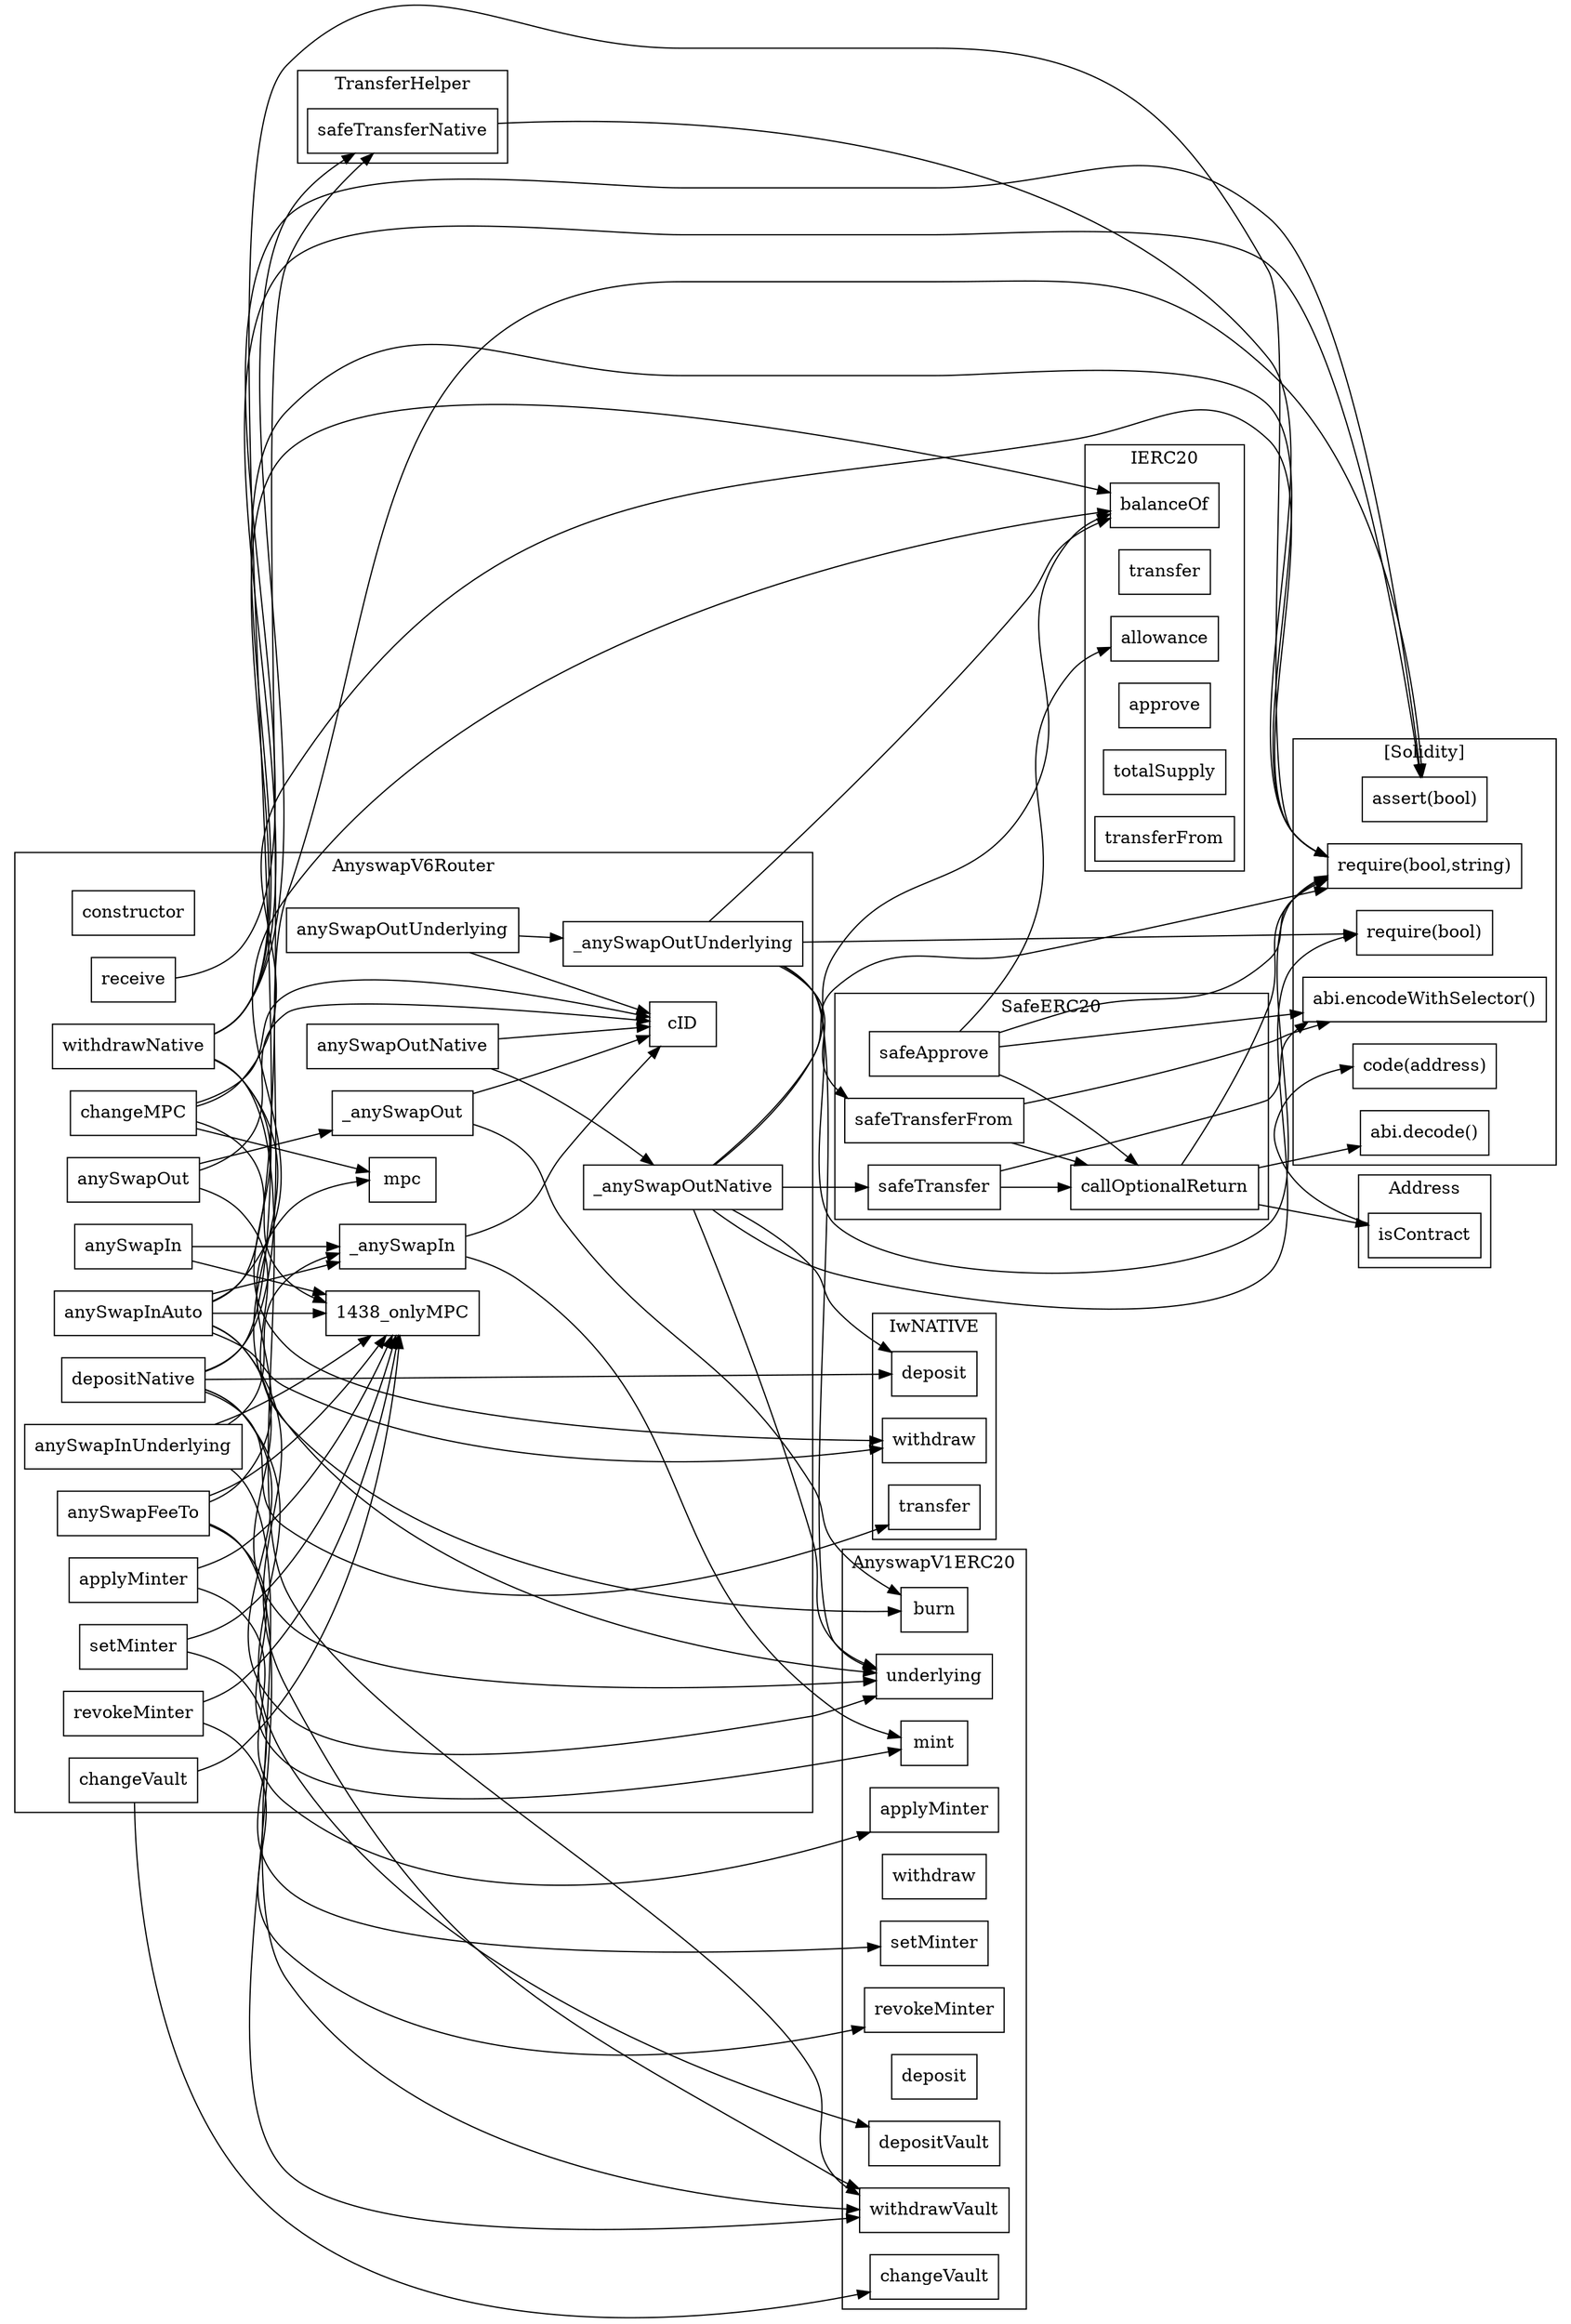 strict digraph {
rankdir="LR"
node [shape=box]
subgraph cluster_195_IERC20 {
label = "IERC20"
"195_allowance" [label="allowance"]
"195_transfer" [label="transfer"]
"195_balanceOf" [label="balanceOf"]
"195_approve" [label="approve"]
"195_totalSupply" [label="totalSupply"]
"195_transferFrom" [label="transferFrom"]
}subgraph cluster_359_SafeERC20 {
label = "SafeERC20"
"359_safeTransferFrom" [label="safeTransferFrom"]
"359_callOptionalReturn" [label="callOptionalReturn"]
"359_safeTransfer" [label="safeTransfer"]
"359_safeApprove" [label="safeApprove"]
"359_safeTransferFrom" -> "359_callOptionalReturn"
"359_safeTransfer" -> "359_callOptionalReturn"
"359_safeApprove" -> "359_callOptionalReturn"
}subgraph cluster_45_IwNATIVE {
label = "IwNATIVE"
"45_deposit" [label="deposit"]
"45_transfer" [label="transfer"]
"45_withdraw" [label="withdraw"]
}subgraph cluster_210_Address {
label = "Address"
"210_isContract" [label="isContract"]
}subgraph cluster_27_TransferHelper {
label = "TransferHelper"
"27_safeTransferNative" [label="safeTransferNative"]
}subgraph cluster_1438_AnyswapV6Router {
label = "AnyswapV6Router"
"1438_constructor" [label="constructor"]
"1438__anySwapOutUnderlying" [label="_anySwapOutUnderlying"]
"1438_withdrawNative" [label="withdrawNative"]
"1438_receive" [label="receive"]
"1438_anySwapOutUnderlying" [label="anySwapOutUnderlying"]
"1438_anySwapOut" [label="anySwapOut"]
"1438_applyMinter" [label="applyMinter"]
"1438__anySwapOut" [label="_anySwapOut"]
"1438_depositNative" [label="depositNative"]
"1438_anySwapInAuto" [label="anySwapInAuto"]
"1438_mpc" [label="mpc"]
"1438_changeMPC" [label="changeMPC"]
"1438__anySwapIn" [label="_anySwapIn"]
"1438_setMinter" [label="setMinter"]
"1438_anySwapIn" [label="anySwapIn"]
"1438_revokeMinter" [label="revokeMinter"]
"1438_anySwapInUnderlying" [label="anySwapInUnderlying"]
"1438__anySwapOutNative" [label="_anySwapOutNative"]
"1438_cID" [label="cID"]
"1438_anySwapOutNative" [label="anySwapOutNative"]
"1438_changeVault" [label="changeVault"]
"1438_anySwapFeeTo" [label="anySwapFeeTo"]
"1438_changeMPC" -> "1438_cID"
"1438_revokeMinter" -> "1438_onlyMPC"
"1438_anySwapFeeTo" -> "1438_onlyMPC"
"1438_anySwapOut" -> "1438__anySwapOut"
"1438_anySwapInUnderlying" -> "1438_onlyMPC"
"1438_changeMPC" -> "1438_onlyMPC"
"1438_changeVault" -> "1438_onlyMPC"
"1438_anySwapInUnderlying" -> "1438__anySwapIn"
"1438_anySwapOutUnderlying" -> "1438_cID"
"1438_anySwapOutNative" -> "1438_cID"
"1438_anySwapOutUnderlying" -> "1438__anySwapOutUnderlying"
"1438_anySwapOut" -> "1438_cID"
"1438_changeMPC" -> "1438_mpc"
"1438__anySwapOut" -> "1438_cID"
"1438_anySwapFeeTo" -> "1438_mpc"
"1438_setMinter" -> "1438_onlyMPC"
"1438__anySwapIn" -> "1438_cID"
"1438_anySwapInAuto" -> "1438_onlyMPC"
"1438_applyMinter" -> "1438_onlyMPC"
"1438_anySwapIn" -> "1438__anySwapIn"
"1438_anySwapIn" -> "1438_onlyMPC"
"1438_anySwapInAuto" -> "1438__anySwapIn"
"1438_anySwapOutNative" -> "1438__anySwapOutNative"
}subgraph cluster_127_AnyswapV1ERC20 {
label = "AnyswapV1ERC20"
"127_revokeMinter" [label="revokeMinter"]
"127_changeVault" [label="changeVault"]
"127_burn" [label="burn"]
"127_withdrawVault" [label="withdrawVault"]
"127_withdraw" [label="withdraw"]
"127_depositVault" [label="depositVault"]
"127_mint" [label="mint"]
"127_deposit" [label="deposit"]
"127_underlying" [label="underlying"]
"127_setMinter" [label="setMinter"]
"127_applyMinter" [label="applyMinter"]
}subgraph cluster_solidity {
label = "[Solidity]"
"require(bool,string)" 
"abi.encodeWithSelector()" 
"code(address)" 
"assert(bool)" 
"require(bool)" 
"abi.decode()" 
"210_isContract" -> "code(address)"
"1438_changeMPC" -> "require(bool,string)"
"1438_withdrawNative" -> "assert(bool)"
"27_safeTransferNative" -> "require(bool,string)"
"1438__anySwapOutNative" -> "require(bool)"
"359_safeTransferFrom" -> "abi.encodeWithSelector()"
"1438_depositNative" -> "require(bool,string)"
"1438__anySwapOutNative" -> "require(bool,string)"
"1438__anySwapOutUnderlying" -> "require(bool)"
"359_safeApprove" -> "require(bool,string)"
"1438_receive" -> "assert(bool)"
"1438_depositNative" -> "assert(bool)"
"1438__anySwapOutUnderlying" -> "require(bool,string)"
"359_callOptionalReturn" -> "abi.decode()"
"359_safeApprove" -> "abi.encodeWithSelector()"
"1438_withdrawNative" -> "require(bool,string)"
"359_callOptionalReturn" -> "require(bool,string)"
"359_safeTransfer" -> "abi.encodeWithSelector()"
}"1438_depositNative" -> "45_transfer"
"1438_depositNative" -> "127_underlying"
"1438_anySwapOut" -> "127_burn"
"1438__anySwapOutNative" -> "195_balanceOf"
"1438__anySwapIn" -> "127_mint"
"1438__anySwapOutNative" -> "45_deposit"
"1438_changeVault" -> "127_changeVault"
"1438_depositNative" -> "127_depositVault"
"1438_anySwapInAuto" -> "45_withdraw"
"1438_setMinter" -> "127_setMinter"
"1438_revokeMinter" -> "127_revokeMinter"
"1438_withdrawNative" -> "45_withdraw"
"1438_withdrawNative" -> "195_balanceOf"
"1438_anySwapInAuto" -> "127_withdrawVault"
"1438__anySwapOut" -> "127_burn"
"1438_anySwapInUnderlying" -> "127_withdrawVault"
"1438__anySwapOutUnderlying" -> "359_safeTransferFrom"
"1438_anySwapInAuto" -> "195_balanceOf"
"1438__anySwapOutUnderlying" -> "195_balanceOf"
"1438_depositNative" -> "45_deposit"
"1438_withdrawNative" -> "127_underlying"
"1438__anySwapOutNative" -> "359_safeTransfer"
"1438__anySwapOutNative" -> "127_underlying"
"1438_withdrawNative" -> "127_withdrawVault"
"1438_withdrawNative" -> "27_safeTransferNative"
"1438__anySwapOutUnderlying" -> "127_underlying"
"1438_anySwapFeeTo" -> "127_mint"
"1438_anySwapFeeTo" -> "127_withdrawVault"
"359_callOptionalReturn" -> "210_isContract"
"1438_anySwapInAuto" -> "27_safeTransferNative"
"1438_applyMinter" -> "127_applyMinter"
"1438_anySwapInAuto" -> "127_underlying"
"359_safeApprove" -> "195_allowance"
}